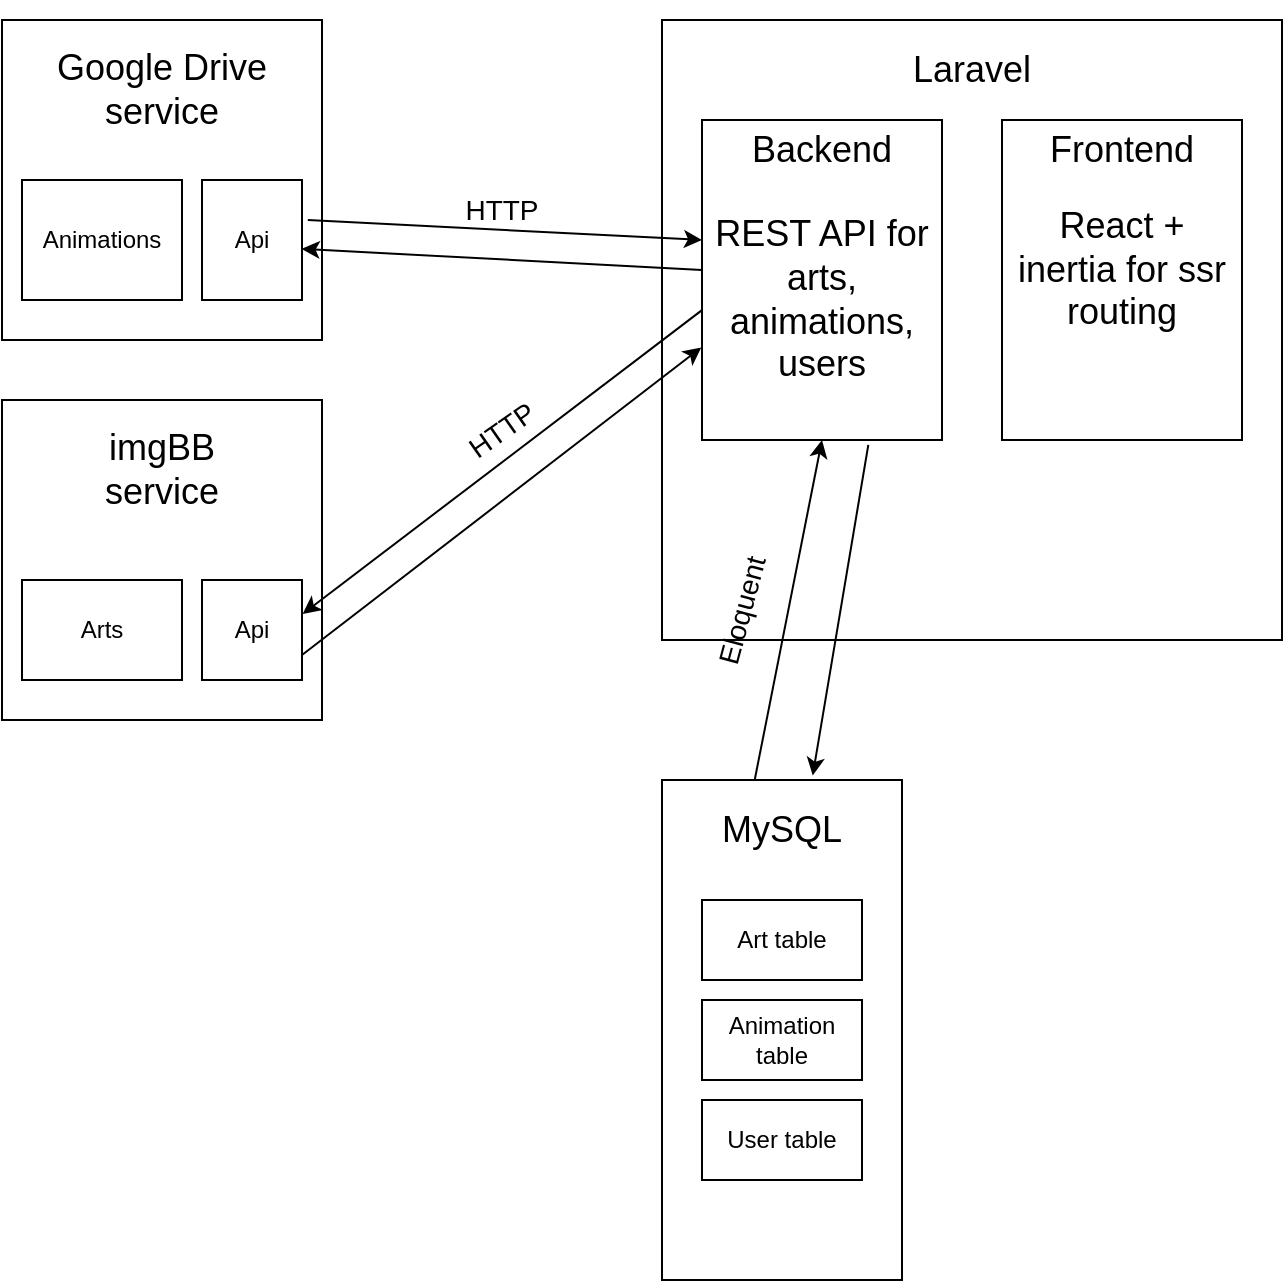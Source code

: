 <mxfile version="24.3.1" type="github">
  <diagram name="Page-1" id="9EqthG25XIBpubpoAXLf">
    <mxGraphModel dx="2573" dy="726" grid="1" gridSize="10" guides="1" tooltips="1" connect="1" arrows="1" fold="1" page="1" pageScale="1" pageWidth="850" pageHeight="1100" math="0" shadow="0">
      <root>
        <mxCell id="0" />
        <mxCell id="1" parent="0" />
        <mxCell id="gOhf0PbOOfDqNwj_wZP2-1" value="" style="whiteSpace=wrap;html=1;aspect=fixed;" vertex="1" parent="1">
          <mxGeometry x="50" y="20" width="310" height="310" as="geometry" />
        </mxCell>
        <mxCell id="gOhf0PbOOfDqNwj_wZP2-3" value="&lt;font style=&quot;font-size: 18px;&quot;&gt;Laravel&lt;/font&gt;" style="text;strokeColor=none;align=center;fillColor=none;html=1;verticalAlign=middle;whiteSpace=wrap;rounded=0;" vertex="1" parent="1">
          <mxGeometry x="150" y="10" width="110" height="70" as="geometry" />
        </mxCell>
        <mxCell id="gOhf0PbOOfDqNwj_wZP2-5" value="" style="rounded=0;whiteSpace=wrap;html=1;" vertex="1" parent="1">
          <mxGeometry x="70" y="70" width="120" height="160" as="geometry" />
        </mxCell>
        <mxCell id="gOhf0PbOOfDqNwj_wZP2-6" value="&lt;span style=&quot;font-size: 18px;&quot;&gt;Backend&lt;/span&gt;" style="text;strokeColor=none;align=center;fillColor=none;html=1;verticalAlign=middle;whiteSpace=wrap;rounded=0;" vertex="1" parent="1">
          <mxGeometry x="75" y="50" width="110" height="70" as="geometry" />
        </mxCell>
        <mxCell id="gOhf0PbOOfDqNwj_wZP2-7" value="" style="rounded=0;whiteSpace=wrap;html=1;" vertex="1" parent="1">
          <mxGeometry x="220" y="70" width="120" height="160" as="geometry" />
        </mxCell>
        <mxCell id="gOhf0PbOOfDqNwj_wZP2-8" value="&lt;span style=&quot;font-size: 18px;&quot;&gt;Frontend&lt;/span&gt;" style="text;strokeColor=none;align=center;fillColor=none;html=1;verticalAlign=middle;whiteSpace=wrap;rounded=0;" vertex="1" parent="1">
          <mxGeometry x="225" y="50" width="110" height="70" as="geometry" />
        </mxCell>
        <mxCell id="gOhf0PbOOfDqNwj_wZP2-9" value="&lt;span style=&quot;font-size: 18px;&quot;&gt;React + inertia for ssr routing&lt;/span&gt;" style="text;strokeColor=none;align=center;fillColor=none;html=1;verticalAlign=middle;whiteSpace=wrap;rounded=0;" vertex="1" parent="1">
          <mxGeometry x="225" y="110" width="110" height="70" as="geometry" />
        </mxCell>
        <mxCell id="gOhf0PbOOfDqNwj_wZP2-10" value="&lt;span style=&quot;font-size: 18px;&quot;&gt;REST API for arts, animations,&lt;/span&gt;&lt;div&gt;&lt;span style=&quot;font-size: 18px;&quot;&gt;users&lt;/span&gt;&lt;/div&gt;" style="text;strokeColor=none;align=center;fillColor=none;html=1;verticalAlign=middle;whiteSpace=wrap;rounded=0;" vertex="1" parent="1">
          <mxGeometry x="75" y="110" width="110" height="100" as="geometry" />
        </mxCell>
        <mxCell id="gOhf0PbOOfDqNwj_wZP2-11" value="" style="whiteSpace=wrap;html=1;aspect=fixed;" vertex="1" parent="1">
          <mxGeometry x="-280" y="20" width="160" height="160" as="geometry" />
        </mxCell>
        <mxCell id="gOhf0PbOOfDqNwj_wZP2-12" value="&lt;span style=&quot;font-size: 18px;&quot;&gt;Google Drive service&lt;/span&gt;" style="text;strokeColor=none;align=center;fillColor=none;html=1;verticalAlign=middle;whiteSpace=wrap;rounded=0;" vertex="1" parent="1">
          <mxGeometry x="-255" y="20" width="110" height="70" as="geometry" />
        </mxCell>
        <mxCell id="gOhf0PbOOfDqNwj_wZP2-14" value="Animations" style="rounded=0;whiteSpace=wrap;html=1;" vertex="1" parent="1">
          <mxGeometry x="-270" y="100" width="80" height="60" as="geometry" />
        </mxCell>
        <mxCell id="gOhf0PbOOfDqNwj_wZP2-18" value="" style="whiteSpace=wrap;html=1;aspect=fixed;" vertex="1" parent="1">
          <mxGeometry x="-280" y="210" width="160" height="160" as="geometry" />
        </mxCell>
        <mxCell id="gOhf0PbOOfDqNwj_wZP2-19" value="&lt;span style=&quot;font-size: 18px;&quot;&gt;imgBB service&lt;/span&gt;" style="text;strokeColor=none;align=center;fillColor=none;html=1;verticalAlign=middle;whiteSpace=wrap;rounded=0;" vertex="1" parent="1">
          <mxGeometry x="-255" y="210" width="110" height="70" as="geometry" />
        </mxCell>
        <mxCell id="gOhf0PbOOfDqNwj_wZP2-20" value="Arts" style="rounded=0;whiteSpace=wrap;html=1;" vertex="1" parent="1">
          <mxGeometry x="-270" y="300" width="80" height="50" as="geometry" />
        </mxCell>
        <mxCell id="gOhf0PbOOfDqNwj_wZP2-24" value="" style="rounded=0;whiteSpace=wrap;html=1;" vertex="1" parent="1">
          <mxGeometry x="50" y="400" width="120" height="250" as="geometry" />
        </mxCell>
        <mxCell id="gOhf0PbOOfDqNwj_wZP2-25" value="&lt;font style=&quot;font-size: 18px;&quot;&gt;MySQL&lt;/font&gt;" style="text;strokeColor=none;align=center;fillColor=none;html=1;verticalAlign=middle;whiteSpace=wrap;rounded=0;" vertex="1" parent="1">
          <mxGeometry x="80" y="410" width="60" height="30" as="geometry" />
        </mxCell>
        <mxCell id="gOhf0PbOOfDqNwj_wZP2-47" value="Art table" style="rounded=0;whiteSpace=wrap;html=1;" vertex="1" parent="1">
          <mxGeometry x="70" y="460" width="80" height="40" as="geometry" />
        </mxCell>
        <mxCell id="gOhf0PbOOfDqNwj_wZP2-48" value="Animation table" style="rounded=0;whiteSpace=wrap;html=1;" vertex="1" parent="1">
          <mxGeometry x="70" y="510" width="80" height="40" as="geometry" />
        </mxCell>
        <mxCell id="gOhf0PbOOfDqNwj_wZP2-49" value="User table" style="rounded=0;whiteSpace=wrap;html=1;" vertex="1" parent="1">
          <mxGeometry x="70" y="560" width="80" height="40" as="geometry" />
        </mxCell>
        <mxCell id="gOhf0PbOOfDqNwj_wZP2-50" value="" style="endArrow=classic;html=1;rounded=0;entryX=0.997;entryY=0.574;entryDx=0;entryDy=0;entryPerimeter=0;" edge="1" parent="1" target="gOhf0PbOOfDqNwj_wZP2-51">
          <mxGeometry width="50" height="50" relative="1" as="geometry">
            <mxPoint x="70" y="145" as="sourcePoint" />
            <mxPoint x="-110" y="150" as="targetPoint" />
            <Array as="points" />
          </mxGeometry>
        </mxCell>
        <mxCell id="gOhf0PbOOfDqNwj_wZP2-51" value="Api" style="rounded=0;whiteSpace=wrap;html=1;" vertex="1" parent="1">
          <mxGeometry x="-180" y="100" width="50" height="60" as="geometry" />
        </mxCell>
        <mxCell id="gOhf0PbOOfDqNwj_wZP2-52" value="Api" style="rounded=0;whiteSpace=wrap;html=1;" vertex="1" parent="1">
          <mxGeometry x="-180" y="300" width="50" height="50" as="geometry" />
        </mxCell>
        <mxCell id="gOhf0PbOOfDqNwj_wZP2-53" value="" style="endArrow=classic;html=1;rounded=0;exitX=0;exitY=0.594;exitDx=0;exitDy=0;entryX=1.007;entryY=0.339;entryDx=0;entryDy=0;exitPerimeter=0;entryPerimeter=0;" edge="1" parent="1" source="gOhf0PbOOfDqNwj_wZP2-5" target="gOhf0PbOOfDqNwj_wZP2-52">
          <mxGeometry width="50" height="50" relative="1" as="geometry">
            <mxPoint x="85" y="155" as="sourcePoint" />
            <mxPoint x="-120" y="140" as="targetPoint" />
            <Array as="points" />
          </mxGeometry>
        </mxCell>
        <mxCell id="gOhf0PbOOfDqNwj_wZP2-54" value="" style="endArrow=classic;html=1;rounded=0;exitX=1.058;exitY=0.334;exitDx=0;exitDy=0;exitPerimeter=0;entryX=0;entryY=0.375;entryDx=0;entryDy=0;entryPerimeter=0;" edge="1" parent="1" source="gOhf0PbOOfDqNwj_wZP2-51" target="gOhf0PbOOfDqNwj_wZP2-5">
          <mxGeometry width="50" height="50" relative="1" as="geometry">
            <mxPoint x="-140" y="160" as="sourcePoint" />
            <mxPoint x="-90" y="110" as="targetPoint" />
          </mxGeometry>
        </mxCell>
        <mxCell id="gOhf0PbOOfDqNwj_wZP2-55" value="" style="endArrow=classic;html=1;rounded=0;exitX=1;exitY=0.75;exitDx=0;exitDy=0;entryX=-0.003;entryY=0.711;entryDx=0;entryDy=0;entryPerimeter=0;" edge="1" parent="1" source="gOhf0PbOOfDqNwj_wZP2-52" target="gOhf0PbOOfDqNwj_wZP2-5">
          <mxGeometry width="50" height="50" relative="1" as="geometry">
            <mxPoint x="80" y="175" as="sourcePoint" />
            <mxPoint x="-120" y="335" as="targetPoint" />
            <Array as="points" />
          </mxGeometry>
        </mxCell>
        <mxCell id="gOhf0PbOOfDqNwj_wZP2-56" value="" style="endArrow=classic;html=1;rounded=0;exitX=0.693;exitY=1.015;exitDx=0;exitDy=0;entryX=0.628;entryY=-0.009;entryDx=0;entryDy=0;exitPerimeter=0;entryPerimeter=0;" edge="1" parent="1" source="gOhf0PbOOfDqNwj_wZP2-5" target="gOhf0PbOOfDqNwj_wZP2-24">
          <mxGeometry width="50" height="50" relative="1" as="geometry">
            <mxPoint x="290" y="230" as="sourcePoint" />
            <mxPoint x="90" y="390" as="targetPoint" />
            <Array as="points" />
          </mxGeometry>
        </mxCell>
        <mxCell id="gOhf0PbOOfDqNwj_wZP2-57" value="" style="endArrow=classic;html=1;rounded=0;exitX=0.387;exitY=-0.002;exitDx=0;exitDy=0;entryX=0.5;entryY=1;entryDx=0;entryDy=0;exitPerimeter=0;" edge="1" parent="1" source="gOhf0PbOOfDqNwj_wZP2-24" target="gOhf0PbOOfDqNwj_wZP2-5">
          <mxGeometry width="50" height="50" relative="1" as="geometry">
            <mxPoint x="90" y="403" as="sourcePoint" />
            <mxPoint x="290" y="249" as="targetPoint" />
            <Array as="points" />
          </mxGeometry>
        </mxCell>
        <mxCell id="gOhf0PbOOfDqNwj_wZP2-58" value="&lt;font style=&quot;font-size: 14px;&quot;&gt;HTTP&lt;/font&gt;" style="text;strokeColor=none;align=center;fillColor=none;html=1;verticalAlign=middle;whiteSpace=wrap;rounded=0;rotation=0;" vertex="1" parent="1">
          <mxGeometry x="-60" y="100" width="60" height="30" as="geometry" />
        </mxCell>
        <mxCell id="gOhf0PbOOfDqNwj_wZP2-59" value="&lt;font style=&quot;font-size: 14px;&quot;&gt;HTTP&lt;/font&gt;" style="text;strokeColor=none;align=center;fillColor=none;html=1;verticalAlign=middle;whiteSpace=wrap;rounded=0;rotation=-35;" vertex="1" parent="1">
          <mxGeometry x="-60" y="210" width="60" height="30" as="geometry" />
        </mxCell>
        <mxCell id="gOhf0PbOOfDqNwj_wZP2-60" value="&lt;font style=&quot;font-size: 14px;&quot;&gt;Eloquent&lt;/font&gt;" style="text;strokeColor=none;align=center;fillColor=none;html=1;verticalAlign=middle;whiteSpace=wrap;rounded=0;rotation=-75;" vertex="1" parent="1">
          <mxGeometry x="60" y="300" width="60" height="30" as="geometry" />
        </mxCell>
      </root>
    </mxGraphModel>
  </diagram>
</mxfile>
